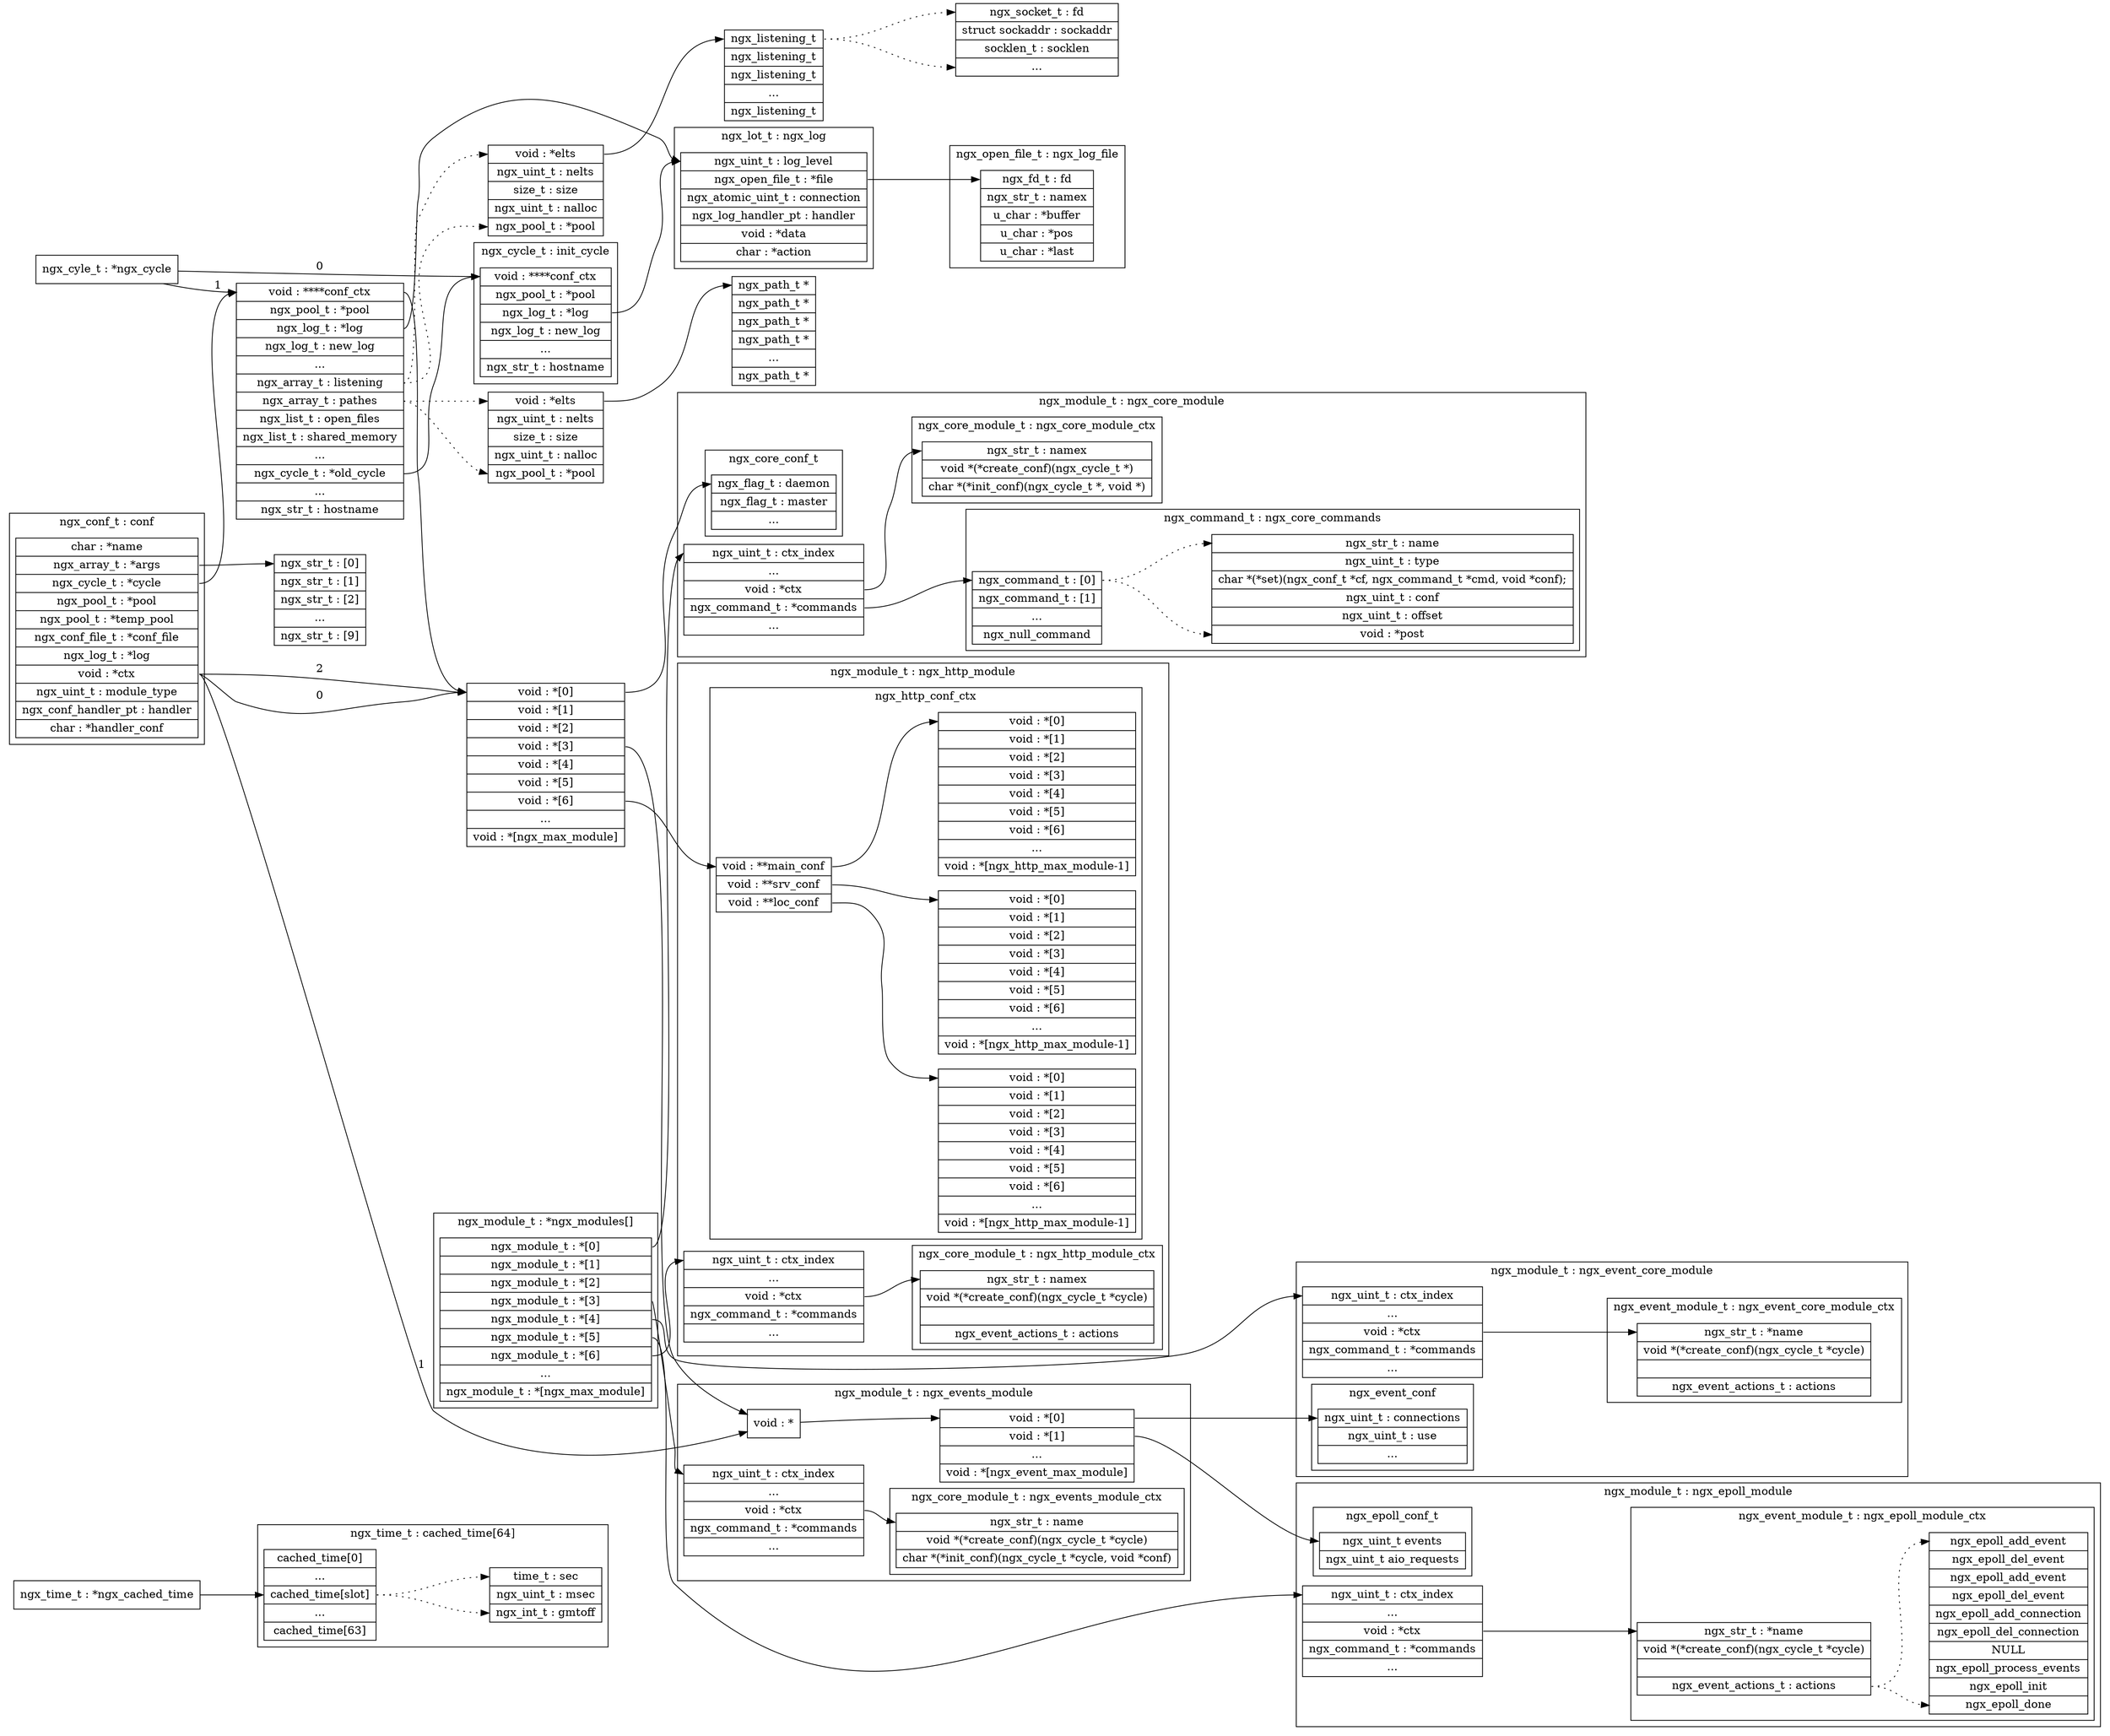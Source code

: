 digraph nginx {
    node [
        shape = "record",
    ];

    rankdir = LR;

    // ngx_cached_time
    n_ngx_cached_time [label = "ngx_time_t : *ngx_cached_time"];

    // cached_time[64]
    subgraph cluster_cached_time_array {
        label = "ngx_time_t : cached_time[64]";

        n_cached_time_array [label = "<0>cached_time[0] | \
                                      <f>... | \
                                      <slot>cached_time[slot] | \
                                      <b>... | \
                                      <63>cached_time[63]"];
        n_cached_time_ngx_time_t [label = "<sec>time_t : sec | \
                                           <msec>ngx_uint_t : msec | \
                                           <gmtoff>ngx_int_t : gmtoff"];

        n_cached_time_array:slot -> n_cached_time_ngx_time_t:sec [
            style = "dotted",
        ];
        n_cached_time_array:slot -> n_cached_time_ngx_time_t:gmtoff [
            style = "dotted",
        ];
    };

    // ngx_log_file
    subgraph cluster_ngx_log_file {
        label = "ngx_open_file_t : ngx_log_file";

        n_ngx_log_file [label = "<fd>ngx_fd_t : fd | \
                                 <namex>ngx_str_t : namex | \
                                 <buffer>u_char : *buffer | \
                                 <pos>u_char : *pos | \
                                 <last>u_char : *last"];
    };

    // ngx_log
    subgraph cluster_ngx_log {
        label = "ngx_lot_t : ngx_log";

        n_ngx_log [label = "<log_level>ngx_uint_t : log_level | \
                            <file>ngx_open_file_t : *file | \
                            <connection>ngx_atomic_uint_t : connection | \
                            <handler>ngx_log_handler_pt : handler | \
                            <data>void : *data | \
                            <action>char : *action"];
    };

    // ngx_cycle
    n_ngx_cycle [label = "ngx_cyle_t : *ngx_cycle"];

    // init_cycle
    subgraph cluster_init_cycle {
        label = "ngx_cycle_t : init_cycle";

        n_init_cycle [label = "<conf_ctx>void : ****conf_ctx | \
                               <pool>ngx_pool_t : *pool | \
                               <log>ngx_log_t : *log | \
                               <new_log>ngx_log_t : new_log | \
                               ... | \
                               <hostname>ngx_str_t : hostname"];
    };

    // anonymity_cyle
    n_anonymity_cycle [label = "<conf_ctx>void : ****conf_ctx | \
                                <pool>ngx_pool_t : *pool | \
                                <log>ngx_log_t : *log | \
                                <new_log>ngx_log_t : new_log | \
                                ... | \
                                <listening>ngx_array_t : listening | \
                                <pathes>ngx_array_t : pathes | \
                                <open_files>ngx_list_t : open_files | \
                                <shared_memory>ngx_list_t : shared_memory | \
                                ... | \
                                <old_cycle>ngx_cycle_t : *old_cycle | \
                                ... | \
                                <hostname>ngx_str_t : hostname"];
    n_anonymity_cycle_conf_ctx [label = "<0>void : *[0] | \
                                         <1>void : *[1] | \
                                         <2>void : *[2] | \
                                         <3>void : *[3] | \
                                         <4>void : *[4] | \
                                         <5>void : *[5] | \
                                         <6>void : *[6] | \
                                         ... | \
                                         <ngx_max_moule>void : \
                                             *[ngx_max_module]"];
    n_anonymity_cycle_listening [label = "<elts>void : *elts | \
                                          <nelts>ngx_uint_t : nelts | \
                                          <size>size_t : size | \
                                          <nalloc>ngx_uint_t : nalloc | \
                                          <pool>ngx_pool_t : *pool"];
    n_anonymity_cycle_listening_array [label = "<0>ngx_listening_t | \
                                                <1>ngx_listening_t | \
                                                <1>ngx_listening_t | \
                                                ... | \
                                                <nalloc>ngx_listening_t"];
    n_anonymity_cycle_listening_array_elmt [
        label = "<fd>ngx_socket_t : fd | \
                 <sockaddr>struct sockaddr :  sockaddr | \
                 <socklen>socklen_t : socklen | \
                 <end>..."
    ];
    n_anonymity_cycle_pathes [label = "<elts>void : *elts | \
                                       <nelts>ngx_uint_t : nelts | \
                                       <size>size_t : size | \
                                       <nalloc>ngx_uint_t : nalloc | \
                                       <pool>ngx_pool_t : *pool"];
    n_anonymity_cycle_pathes_array [label = "<0>ngx_path_t * | \
                                             <1>ngx_path_t * | \
                                             <2>ngx_path_t * | \
                                             <3>ngx_path_t * | \
                                             ... | \
                                             <nalloc>ngx_path_t *"];
    n_anonymity_cycle:listening -> n_anonymity_cycle_listening:elts [
        style = "dotted",
    ];
    n_anonymity_cycle:listening -> n_anonymity_cycle_listening:pool [
        style = "dotted",
    ];
    n_anonymity_cycle:pathes -> n_anonymity_cycle_pathes:elts [
        style = "dotted",
    ];
    n_anonymity_cycle:pathes -> n_anonymity_cycle_pathes:pool [
        style = "dotted",
    ];
    n_anonymity_cycle_listening_array:0
        -> n_anonymity_cycle_listening_array_elmt:fd [style = "dotted"];
    n_anonymity_cycle_listening_array:0
        -> n_anonymity_cycle_listening_array_elmt:end [style = "dotted"];

    // ***** ngx_modules {{
    subgraph cluster_ngx_modules {
        label = "ngx_module_t : *ngx_modules[]";

        n_ngx_modules [label = "<0>ngx_module_t : *[0] | \
                                <1>ngx_module_t : *[1] | \
                                <2>ngx_module_t : *[2] | \
                                <3>ngx_module_t : *[3] | \
                                <4>ngx_module_t : *[4] | \
                                <5>ngx_module_t : *[5] | \
                                <6>ngx_module_t : *[6] | \
                                ... | \
                                <ngx_max_module>ngx_module_t : \
                                    *[ngx_max_module]"];
    };

    // ngx_core_module
    subgraph cluster_ngx_core_module {
        label = "ngx_module_t : ngx_core_module";

        subgraph cluster_ngx_core_conf_t {
            label = "ngx_core_conf_t";

            n_ngx_core_conf [label = "<daemon>ngx_flag_t : daemon | \
                                      <master>ngx_flag_t : master | \
                                      <end>..."];
        };
        subgraph cluster_ngx_core_module_ctx {
            label = "ngx_core_module_t : ngx_core_module_ctx";

            n_ngx_core_module_ctx [
                label = "<namex>ngx_str_t : namex | \
                         <create_conf>void *(*create_conf)(ngx_cycle_t *) | \
                         <init_conf>char *(*init_conf)(ngx_cycle_t *, void *)"
            ];
        };
        subgraph cluster_ngx_core_commands {
            label = "ngx_command_t : ngx_core_commands";

            n_ngx_core_commands [
                label = "<0>ngx_command_t : [0] | \
                         <1>ngx_command_t : [1] | \
                         ... | \
                         <end>ngx_null_command",
            ];
            n_ngx_core_commands_elmt [
                label = "<namex>ngx_str_t : name | \
                         <type>ngx_uint_t : type | \
                         <set>char *(*set)(ngx_conf_t *cf, \
                                           ngx_command_t *cmd, \
                                           void *conf); | \
                         <conf>ngx_uint_t : conf | \
                         <offset>ngx_uint_t : offset | \
                         <post>void : *post",
            ];
            n_ngx_core_commands:0 -> n_ngx_core_commands_elmt:namex [
                style = "dotted",
            ]
            n_ngx_core_commands:0 -> n_ngx_core_commands_elmt:post [
                style = "dotted",
            ]
        };
        n_ngx_core_module [label = "<ctx_index>ngx_uint_t : ctx_index | \
                                    ... | \
                                    <ctx>void : *ctx | \
                                    <commands>ngx_command_t : *commands | \
                                    ..."];

        n_ngx_core_module:ctx -> n_ngx_core_module_ctx:namex;
        n_ngx_core_module:commands -> n_ngx_core_commands:0;
    };

    // ngx_events_module
    subgraph cluster_ngx_events_module {
        label = "ngx_module_t : ngx_events_module";

        n_ngx_events_module [label = "<ctx_index>ngx_uint_t : ctx_index | \
                                     ... | \
                                     <ctx>void : *ctx | \
                                     <commands>ngx_command_t : *commands | \
                                     ..."];
        subgraph cluster_ngx_events_module_ctx {
            label = "ngx_core_module_t : ngx_events_module_ctx";

            n_ngx_events_module_ctx [
                label = "<namex>ngx_str_t : name | \
                         <create_conf>void \
                             *(*create_conf)(ngx_cycle_t *cycle) | \
                         <init_conf>char *(*init_conf)(ngx_cycle_t *cycle, \
                                                       void *conf)",
            ];
        };
        n_ngx_events_module_ctx_array [
            label = "<0>void : *[0] | \
                     <1>void : *[1] | \
                     ... | \
                     <ngx_event_max_module>void : *[ngx_event_max_module]",
        ];
        n_ngx_events_module_ctx_ptr [
            label = "void : *",
        ];

        n_ngx_events_module_ctx_ptr -> n_ngx_events_module_ctx_array:0;
        n_ngx_events_module:ctx -> n_ngx_events_module_ctx:namex;
    };

    // ngx_event_core_module
    subgraph cluster_ngx_event_core_module {
        label = "ngx_module_t : ngx_event_core_module";

        n_ngx_event_core_module [
            label = "<ctx_index>ngx_uint_t : ctx_index | \
                     ... | \
                     <ctx>void : *ctx | \
                     <commands>ngx_command_t : *commands | \
                     ...",
        ];
        subgraph cluster_ngx_event_module_ctx {
            label = "ngx_event_module_t : ngx_event_core_module_ctx";

            n_ngx_event_core_module_ctx [
                label = "<name>ngx_str_t : *name | \
                         <create_conf>void \
                             *(*create_conf)(ngx_cycle_t *cycle) | \
                         <init_conf> | \
                         <actions>ngx_event_actions_t : actions",
            ];
        };
        subgraph cluster_ngx_event_conf_t {
            label = "ngx_event_conf";

            n_ngx_event_conf [
                label = "<connections>ngx_uint_t : connections | \
                         <use>ngx_uint_t : use | \
                         <end>...",
            ];
        };

        n_ngx_event_core_module:ctx -> n_ngx_event_core_module_ctx:name;
    };

    // ngx_epoll_module
    subgraph cluster_ngx_epoll_module {
        label = "ngx_module_t : ngx_epoll_module";

        n_ngx_epoll_module [
            label = "<ctx_index>ngx_uint_t : ctx_index | \
                     ... | \
                     <ctx>void : *ctx | \
                     <commands>ngx_command_t : *commands | \
                     ...",
        ];
        subgraph cluster_ngx_epoll_ctx {
            label = "ngx_event_module_t : ngx_epoll_module_ctx";

            n_ngx_epoll_module_ctx [
                label = "<name>ngx_str_t : *name | \
                         <create_conf>void \
                             *(*create_conf)(ngx_cycle_t *cycle) | \
                         <init_conf> | \
                         <actions>ngx_event_actions_t : actions",
            ];
            n_ngx_epoll_module_ctx_actions [
                label = "<ngx_epoll_add_event>ngx_epoll_add_event | \
                         <ngx_epoll_del_event>ngx_epoll_del_event | \
                         <ngx_epoll_add_event>ngx_epoll_add_event | \
                         <ngx_epoll_del_event>ngx_epoll_del_event | \
                         <ngx_epoll_add_connection>ngx_epoll_add_connection | \
                         <ngx_epoll_del_connection>ngx_epoll_del_connection | \
                         <NULL>NULL | \
                         <ngx_epoll_process_events>ngx_epoll_process_events | \
                         <ngx_epoll_init>ngx_epoll_init | \
                         <ngx_epoll_done>ngx_epoll_done",
            ];

            n_ngx_epoll_module_ctx:actions
                -> n_ngx_epoll_module_ctx_actions:ngx_epoll_add_event [
                style = "dotted",
            ];
            n_ngx_epoll_module_ctx:actions
                -> n_ngx_epoll_module_ctx_actions:ngx_epoll_done [
                style = "dotted",
            ];
        };
        subgraph cluster_ngx_epoll_conf_t {
            label = "ngx_epoll_conf_t";

            n_ngx_epoll_conf [label = "<events>ngx_uint_t events | \
                                       <aio_requests>ngx_uint_t aio_requests"];
        };

        n_ngx_epoll_module:ctx -> n_ngx_epoll_module_ctx:name;
    };

    // ngx_http_module
    subgraph cluster_ngx_http_module {
        label = "ngx_module_t : ngx_http_module";

        n_ngx_http_module [
            label = "<ctx_index>ngx_uint_t : ctx_index | \
                     ... | \
                     <ctx>void : *ctx | \
                     <commands>ngx_command_t : *commands | \
                     ...",
        ];
        subgraph cluster_ngx_http_module_ctx {
            label = "ngx_core_module_t : ngx_http_module_ctx";

            n_ngx_http_module_ctx [
                label = "<namex>ngx_str_t : namex | \
                         <create_conf>void \
                             *(*create_conf)(ngx_cycle_t *cycle) | \
                         <init_conf> | \
                         <actions>ngx_event_actions_t : actions",
            ];
        };
        subgraph cluster_ngx_http_conf_ctx_t {
            label = "ngx_http_conf_ctx";

            n_ngx_http_conf_ctx [
                label = "<main_conf>void : **main_conf | \
                         <srv_conf>void : **srv_conf | \
                         <loc_conf>void : **loc_conf",
            ];
            n_ngx_http_conf_ctx_main_conf_array [
                label = "<0>void : *[0] | \
                         <1>void : *[1] | \
                         <2>void : *[2] | \
                         <3>void : *[3] | \
                         <4>void : *[4] | \
                         <5>void : *[5] | \
                         <6>void : *[6] | \
                         ... | \
                         <ngx_http_max_module - 1>void : \
                             *[ngx_http_max_module-1]",
            ];
            n_ngx_http_conf_ctx_srv_conf_array [
                label = "<0>void : *[0] | \
                         <1>void : *[1] | \
                         <2>void : *[2] | \
                         <3>void : *[3] | \
                         <4>void : *[4] | \
                         <5>void : *[5] | \
                         <6>void : *[6] | \
                         ... | \
                         <ngx_http_max_module - 1>void : \
                             *[ngx_http_max_module-1]",
            ];
            n_ngx_http_conf_ctx_loc_conf_array [
                label = "<0>void : *[0] | \
                         <1>void : *[1] | \
                         <2>void : *[2] | \
                         <3>void : *[3] | \
                         <4>void : *[4] | \
                         <5>void : *[5] | \
                         <6>void : *[6] | \
                         ... | \
                         <ngx_http_max_module - 1>void : \
                             *[ngx_http_max_module-1]",
            ];

            n_ngx_http_conf_ctx:main_conf
                -> n_ngx_http_conf_ctx_main_conf_array:0;
            n_ngx_http_conf_ctx:srv_conf
                -> n_ngx_http_conf_ctx_srv_conf_array:0;
            n_ngx_http_conf_ctx:loc_conf
                -> n_ngx_http_conf_ctx_loc_conf_array:0;
        };

        n_ngx_http_module:ctx -> n_ngx_http_module_ctx:namex;
    };

    n_ngx_events_module_ctx_array:0 -> n_ngx_event_conf:connections;
    n_ngx_events_module_ctx_array:1 -> n_ngx_epoll_conf:events;

    n_ngx_modules:0 -> n_ngx_core_module:ctx_index;
    n_ngx_modules:3 -> n_ngx_events_module:ctx_index;
    n_ngx_modules:4 -> n_ngx_event_core_module:ctx_index;
    n_ngx_modules:5 -> n_ngx_epoll_module:ctx_index;
    n_ngx_modules:6 -> n_ngx_http_module:ctx_index;

    // }} ngx_modules *****

    // conf
    subgraph cluster_conf {
        label = "ngx_conf_t : conf";

        n_conf [label = "<name>char : *name | \
                         <args>ngx_array_t : *args | \
                         <cycle>ngx_cycle_t : *cycle | \
                         <pool>ngx_pool_t : *pool | \
                         <temp_pool>ngx_pool_t : *temp_pool | \
                         <conf_file>ngx_conf_file_t : *conf_file | \
                         <log>ngx_log_t : *log | \
                         <ctx>void : *ctx | \
                         <module_type>ngx_uint_t : module_type | \
                         <handler>ngx_conf_handler_pt : handler | \
                         <handler_conf>char : *handler_conf"];
    };
    n_conf_args [label = "<0>ngx_str_t : [0] | \
                          <1>ngx_str_t : [1] | \
                          <2>ngx_str_t : [2] | \
                          ... | \
                          <9>ngx_str_t : [9]"];

    // ********** relationship **********
    n_ngx_cached_time -> n_cached_time_array:slot;

    n_ngx_log:file -> n_ngx_log_file:fd;

    n_init_cycle:log -> n_ngx_log:log_level;
    n_ngx_cycle -> n_init_cycle:conf_ctx [label = "0"];
    n_ngx_cycle -> n_anonymity_cycle:conf_ctx [label = "1"];
    n_anonymity_cycle:conf_ctx -> n_anonymity_cycle_conf_ctx:0;
    n_anonymity_cycle_conf_ctx:0 -> n_ngx_core_conf:daemon;
    n_anonymity_cycle_conf_ctx:3 -> n_ngx_events_module_ctx_ptr;
    n_anonymity_cycle_conf_ctx:6 -> n_ngx_http_conf_ctx:main_conf;
    n_anonymity_cycle:log -> n_ngx_log:log_level;
    n_anonymity_cycle:old_cycle -> n_init_cycle:conf_ctx;
    n_anonymity_cycle_pathes:elts -> n_anonymity_cycle_pathes_array:0;
    n_anonymity_cycle_listening:elts -> n_anonymity_cycle_listening_array:0;

    n_conf:args -> n_conf_args:0;
    n_conf:ctx -> n_anonymity_cycle_conf_ctx:0 [label = "0"];
    n_conf:ctx -> n_ngx_events_module_ctx_ptr [label = "1"];
    n_conf:ctx -> n_anonymity_cycle_conf_ctx:0 [label = "2"];
    n_conf:cycle -> n_anonymity_cycle:conf_ctx;
}
